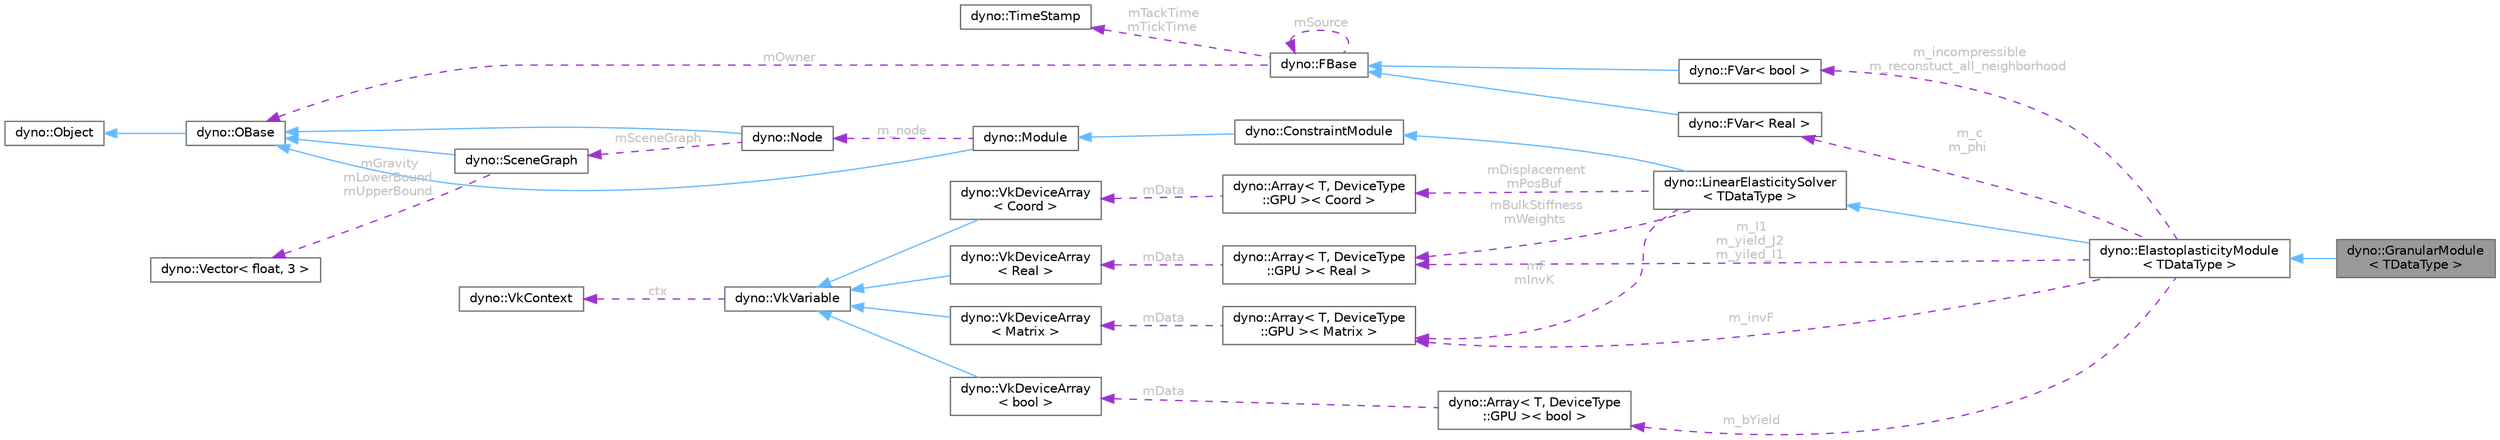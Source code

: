 digraph "dyno::GranularModule&lt; TDataType &gt;"
{
 // LATEX_PDF_SIZE
  bgcolor="transparent";
  edge [fontname=Helvetica,fontsize=10,labelfontname=Helvetica,labelfontsize=10];
  node [fontname=Helvetica,fontsize=10,shape=box,height=0.2,width=0.4];
  rankdir="LR";
  Node1 [id="Node000001",label="dyno::GranularModule\l\< TDataType \>",height=0.2,width=0.4,color="gray40", fillcolor="grey60", style="filled", fontcolor="black",tooltip=" "];
  Node2 -> Node1 [id="edge1_Node000001_Node000002",dir="back",color="steelblue1",style="solid",tooltip=" "];
  Node2 [id="Node000002",label="dyno::ElastoplasticityModule\l\< TDataType \>",height=0.2,width=0.4,color="gray40", fillcolor="white", style="filled",URL="$classdyno_1_1_elastoplasticity_module.html",tooltip=" "];
  Node3 -> Node2 [id="edge2_Node000002_Node000003",dir="back",color="steelblue1",style="solid",tooltip=" "];
  Node3 [id="Node000003",label="dyno::LinearElasticitySolver\l\< TDataType \>",height=0.2,width=0.4,color="gray40", fillcolor="white", style="filled",URL="$classdyno_1_1_linear_elasticity_solver.html",tooltip="This is an implementation of elasticity based on projective peridynamics. For more details,..."];
  Node4 -> Node3 [id="edge3_Node000003_Node000004",dir="back",color="steelblue1",style="solid",tooltip=" "];
  Node4 [id="Node000004",label="dyno::ConstraintModule",height=0.2,width=0.4,color="gray40", fillcolor="white", style="filled",URL="$classdyno_1_1_constraint_module.html",tooltip=" "];
  Node5 -> Node4 [id="edge4_Node000004_Node000005",dir="back",color="steelblue1",style="solid",tooltip=" "];
  Node5 [id="Node000005",label="dyno::Module",height=0.2,width=0.4,color="gray40", fillcolor="white", style="filled",URL="$classdyno_1_1_module.html",tooltip=" "];
  Node6 -> Node5 [id="edge5_Node000005_Node000006",dir="back",color="steelblue1",style="solid",tooltip=" "];
  Node6 [id="Node000006",label="dyno::OBase",height=0.2,width=0.4,color="gray40", fillcolor="white", style="filled",URL="$classdyno_1_1_o_base.html",tooltip=" "];
  Node7 -> Node6 [id="edge6_Node000006_Node000007",dir="back",color="steelblue1",style="solid",tooltip=" "];
  Node7 [id="Node000007",label="dyno::Object",height=0.2,width=0.4,color="gray40", fillcolor="white", style="filled",URL="$classdyno_1_1_object.html",tooltip=" "];
  Node8 -> Node5 [id="edge7_Node000005_Node000008",dir="back",color="darkorchid3",style="dashed",tooltip=" ",label=" m_node",fontcolor="grey" ];
  Node8 [id="Node000008",label="dyno::Node",height=0.2,width=0.4,color="gray40", fillcolor="white", style="filled",URL="$classdyno_1_1_node.html",tooltip=" "];
  Node6 -> Node8 [id="edge8_Node000008_Node000006",dir="back",color="steelblue1",style="solid",tooltip=" "];
  Node9 -> Node8 [id="edge9_Node000008_Node000009",dir="back",color="darkorchid3",style="dashed",tooltip=" ",label=" mSceneGraph",fontcolor="grey" ];
  Node9 [id="Node000009",label="dyno::SceneGraph",height=0.2,width=0.4,color="gray40", fillcolor="white", style="filled",URL="$classdyno_1_1_scene_graph.html",tooltip=" "];
  Node6 -> Node9 [id="edge10_Node000009_Node000006",dir="back",color="steelblue1",style="solid",tooltip=" "];
  Node10 -> Node9 [id="edge11_Node000009_Node000010",dir="back",color="darkorchid3",style="dashed",tooltip=" ",label=" mGravity\nmLowerBound\nmUpperBound",fontcolor="grey" ];
  Node10 [id="Node000010",label="dyno::Vector\< float, 3 \>",height=0.2,width=0.4,color="gray40", fillcolor="white", style="filled",URL="$classdyno_1_1_vector.html",tooltip=" "];
  Node11 -> Node3 [id="edge12_Node000003_Node000011",dir="back",color="darkorchid3",style="dashed",tooltip=" ",label=" mBulkStiffness\nmWeights",fontcolor="grey" ];
  Node11 [id="Node000011",label="dyno::Array\< T, DeviceType\l::GPU \>\< Real \>",height=0.2,width=0.4,color="gray40", fillcolor="white", style="filled",URL="$classdyno_1_1_array_3_01_t_00_01_device_type_1_1_g_p_u_01_4.html",tooltip=" "];
  Node12 -> Node11 [id="edge13_Node000011_Node000012",dir="back",color="darkorchid3",style="dashed",tooltip=" ",label=" mData",fontcolor="grey" ];
  Node12 [id="Node000012",label="dyno::VkDeviceArray\l\< Real \>",height=0.2,width=0.4,color="gray40", fillcolor="white", style="filled",URL="$classdyno_1_1_vk_device_array.html",tooltip=" "];
  Node13 -> Node12 [id="edge14_Node000012_Node000013",dir="back",color="steelblue1",style="solid",tooltip=" "];
  Node13 [id="Node000013",label="dyno::VkVariable",height=0.2,width=0.4,color="gray40", fillcolor="white", style="filled",URL="$classdyno_1_1_vk_variable.html",tooltip=" "];
  Node14 -> Node13 [id="edge15_Node000013_Node000014",dir="back",color="darkorchid3",style="dashed",tooltip=" ",label=" ctx",fontcolor="grey" ];
  Node14 [id="Node000014",label="dyno::VkContext",height=0.2,width=0.4,color="gray40", fillcolor="white", style="filled",URL="$classdyno_1_1_vk_context.html",tooltip=" "];
  Node15 -> Node3 [id="edge16_Node000003_Node000015",dir="back",color="darkorchid3",style="dashed",tooltip=" ",label=" mDisplacement\nmPosBuf",fontcolor="grey" ];
  Node15 [id="Node000015",label="dyno::Array\< T, DeviceType\l::GPU \>\< Coord \>",height=0.2,width=0.4,color="gray40", fillcolor="white", style="filled",URL="$classdyno_1_1_array_3_01_t_00_01_device_type_1_1_g_p_u_01_4.html",tooltip=" "];
  Node16 -> Node15 [id="edge17_Node000015_Node000016",dir="back",color="darkorchid3",style="dashed",tooltip=" ",label=" mData",fontcolor="grey" ];
  Node16 [id="Node000016",label="dyno::VkDeviceArray\l\< Coord \>",height=0.2,width=0.4,color="gray40", fillcolor="white", style="filled",URL="$classdyno_1_1_vk_device_array.html",tooltip=" "];
  Node13 -> Node16 [id="edge18_Node000016_Node000013",dir="back",color="steelblue1",style="solid",tooltip=" "];
  Node17 -> Node3 [id="edge19_Node000003_Node000017",dir="back",color="darkorchid3",style="dashed",tooltip=" ",label=" mF\nmInvK",fontcolor="grey" ];
  Node17 [id="Node000017",label="dyno::Array\< T, DeviceType\l::GPU \>\< Matrix \>",height=0.2,width=0.4,color="gray40", fillcolor="white", style="filled",URL="$classdyno_1_1_array_3_01_t_00_01_device_type_1_1_g_p_u_01_4.html",tooltip=" "];
  Node18 -> Node17 [id="edge20_Node000017_Node000018",dir="back",color="darkorchid3",style="dashed",tooltip=" ",label=" mData",fontcolor="grey" ];
  Node18 [id="Node000018",label="dyno::VkDeviceArray\l\< Matrix \>",height=0.2,width=0.4,color="gray40", fillcolor="white", style="filled",URL="$classdyno_1_1_vk_device_array.html",tooltip=" "];
  Node13 -> Node18 [id="edge21_Node000018_Node000013",dir="back",color="steelblue1",style="solid",tooltip=" "];
  Node19 -> Node2 [id="edge22_Node000002_Node000019",dir="back",color="darkorchid3",style="dashed",tooltip=" ",label=" m_c\nm_phi",fontcolor="grey" ];
  Node19 [id="Node000019",label="dyno::FVar\< Real \>",height=0.2,width=0.4,color="gray40", fillcolor="white", style="filled",URL="$classdyno_1_1_f_var.html",tooltip=" "];
  Node20 -> Node19 [id="edge23_Node000019_Node000020",dir="back",color="steelblue1",style="solid",tooltip=" "];
  Node20 [id="Node000020",label="dyno::FBase",height=0.2,width=0.4,color="gray40", fillcolor="white", style="filled",URL="$classdyno_1_1_f_base.html",tooltip=" "];
  Node6 -> Node20 [id="edge24_Node000020_Node000006",dir="back",color="darkorchid3",style="dashed",tooltip=" ",label=" mOwner",fontcolor="grey" ];
  Node20 -> Node20 [id="edge25_Node000020_Node000020",dir="back",color="darkorchid3",style="dashed",tooltip=" ",label=" mSource",fontcolor="grey" ];
  Node21 -> Node20 [id="edge26_Node000020_Node000021",dir="back",color="darkorchid3",style="dashed",tooltip=" ",label=" mTackTime\nmTickTime",fontcolor="grey" ];
  Node21 [id="Node000021",label="dyno::TimeStamp",height=0.2,width=0.4,color="gray40", fillcolor="white", style="filled",URL="$classdyno_1_1_time_stamp.html",tooltip="Time stamp."];
  Node22 -> Node2 [id="edge27_Node000002_Node000022",dir="back",color="darkorchid3",style="dashed",tooltip=" ",label=" m_incompressible\nm_reconstuct_all_neighborhood",fontcolor="grey" ];
  Node22 [id="Node000022",label="dyno::FVar\< bool \>",height=0.2,width=0.4,color="gray40", fillcolor="white", style="filled",URL="$classdyno_1_1_f_var.html",tooltip=" "];
  Node20 -> Node22 [id="edge28_Node000022_Node000020",dir="back",color="steelblue1",style="solid",tooltip=" "];
  Node23 -> Node2 [id="edge29_Node000002_Node000023",dir="back",color="darkorchid3",style="dashed",tooltip=" ",label=" m_bYield",fontcolor="grey" ];
  Node23 [id="Node000023",label="dyno::Array\< T, DeviceType\l::GPU \>\< bool \>",height=0.2,width=0.4,color="gray40", fillcolor="white", style="filled",URL="$classdyno_1_1_array_3_01_t_00_01_device_type_1_1_g_p_u_01_4.html",tooltip=" "];
  Node24 -> Node23 [id="edge30_Node000023_Node000024",dir="back",color="darkorchid3",style="dashed",tooltip=" ",label=" mData",fontcolor="grey" ];
  Node24 [id="Node000024",label="dyno::VkDeviceArray\l\< bool \>",height=0.2,width=0.4,color="gray40", fillcolor="white", style="filled",URL="$classdyno_1_1_vk_device_array.html",tooltip=" "];
  Node13 -> Node24 [id="edge31_Node000024_Node000013",dir="back",color="steelblue1",style="solid",tooltip=" "];
  Node17 -> Node2 [id="edge32_Node000002_Node000017",dir="back",color="darkorchid3",style="dashed",tooltip=" ",label=" m_invF",fontcolor="grey" ];
  Node11 -> Node2 [id="edge33_Node000002_Node000011",dir="back",color="darkorchid3",style="dashed",tooltip=" ",label=" m_I1\nm_yield_J2\nm_yiled_I1",fontcolor="grey" ];
}
